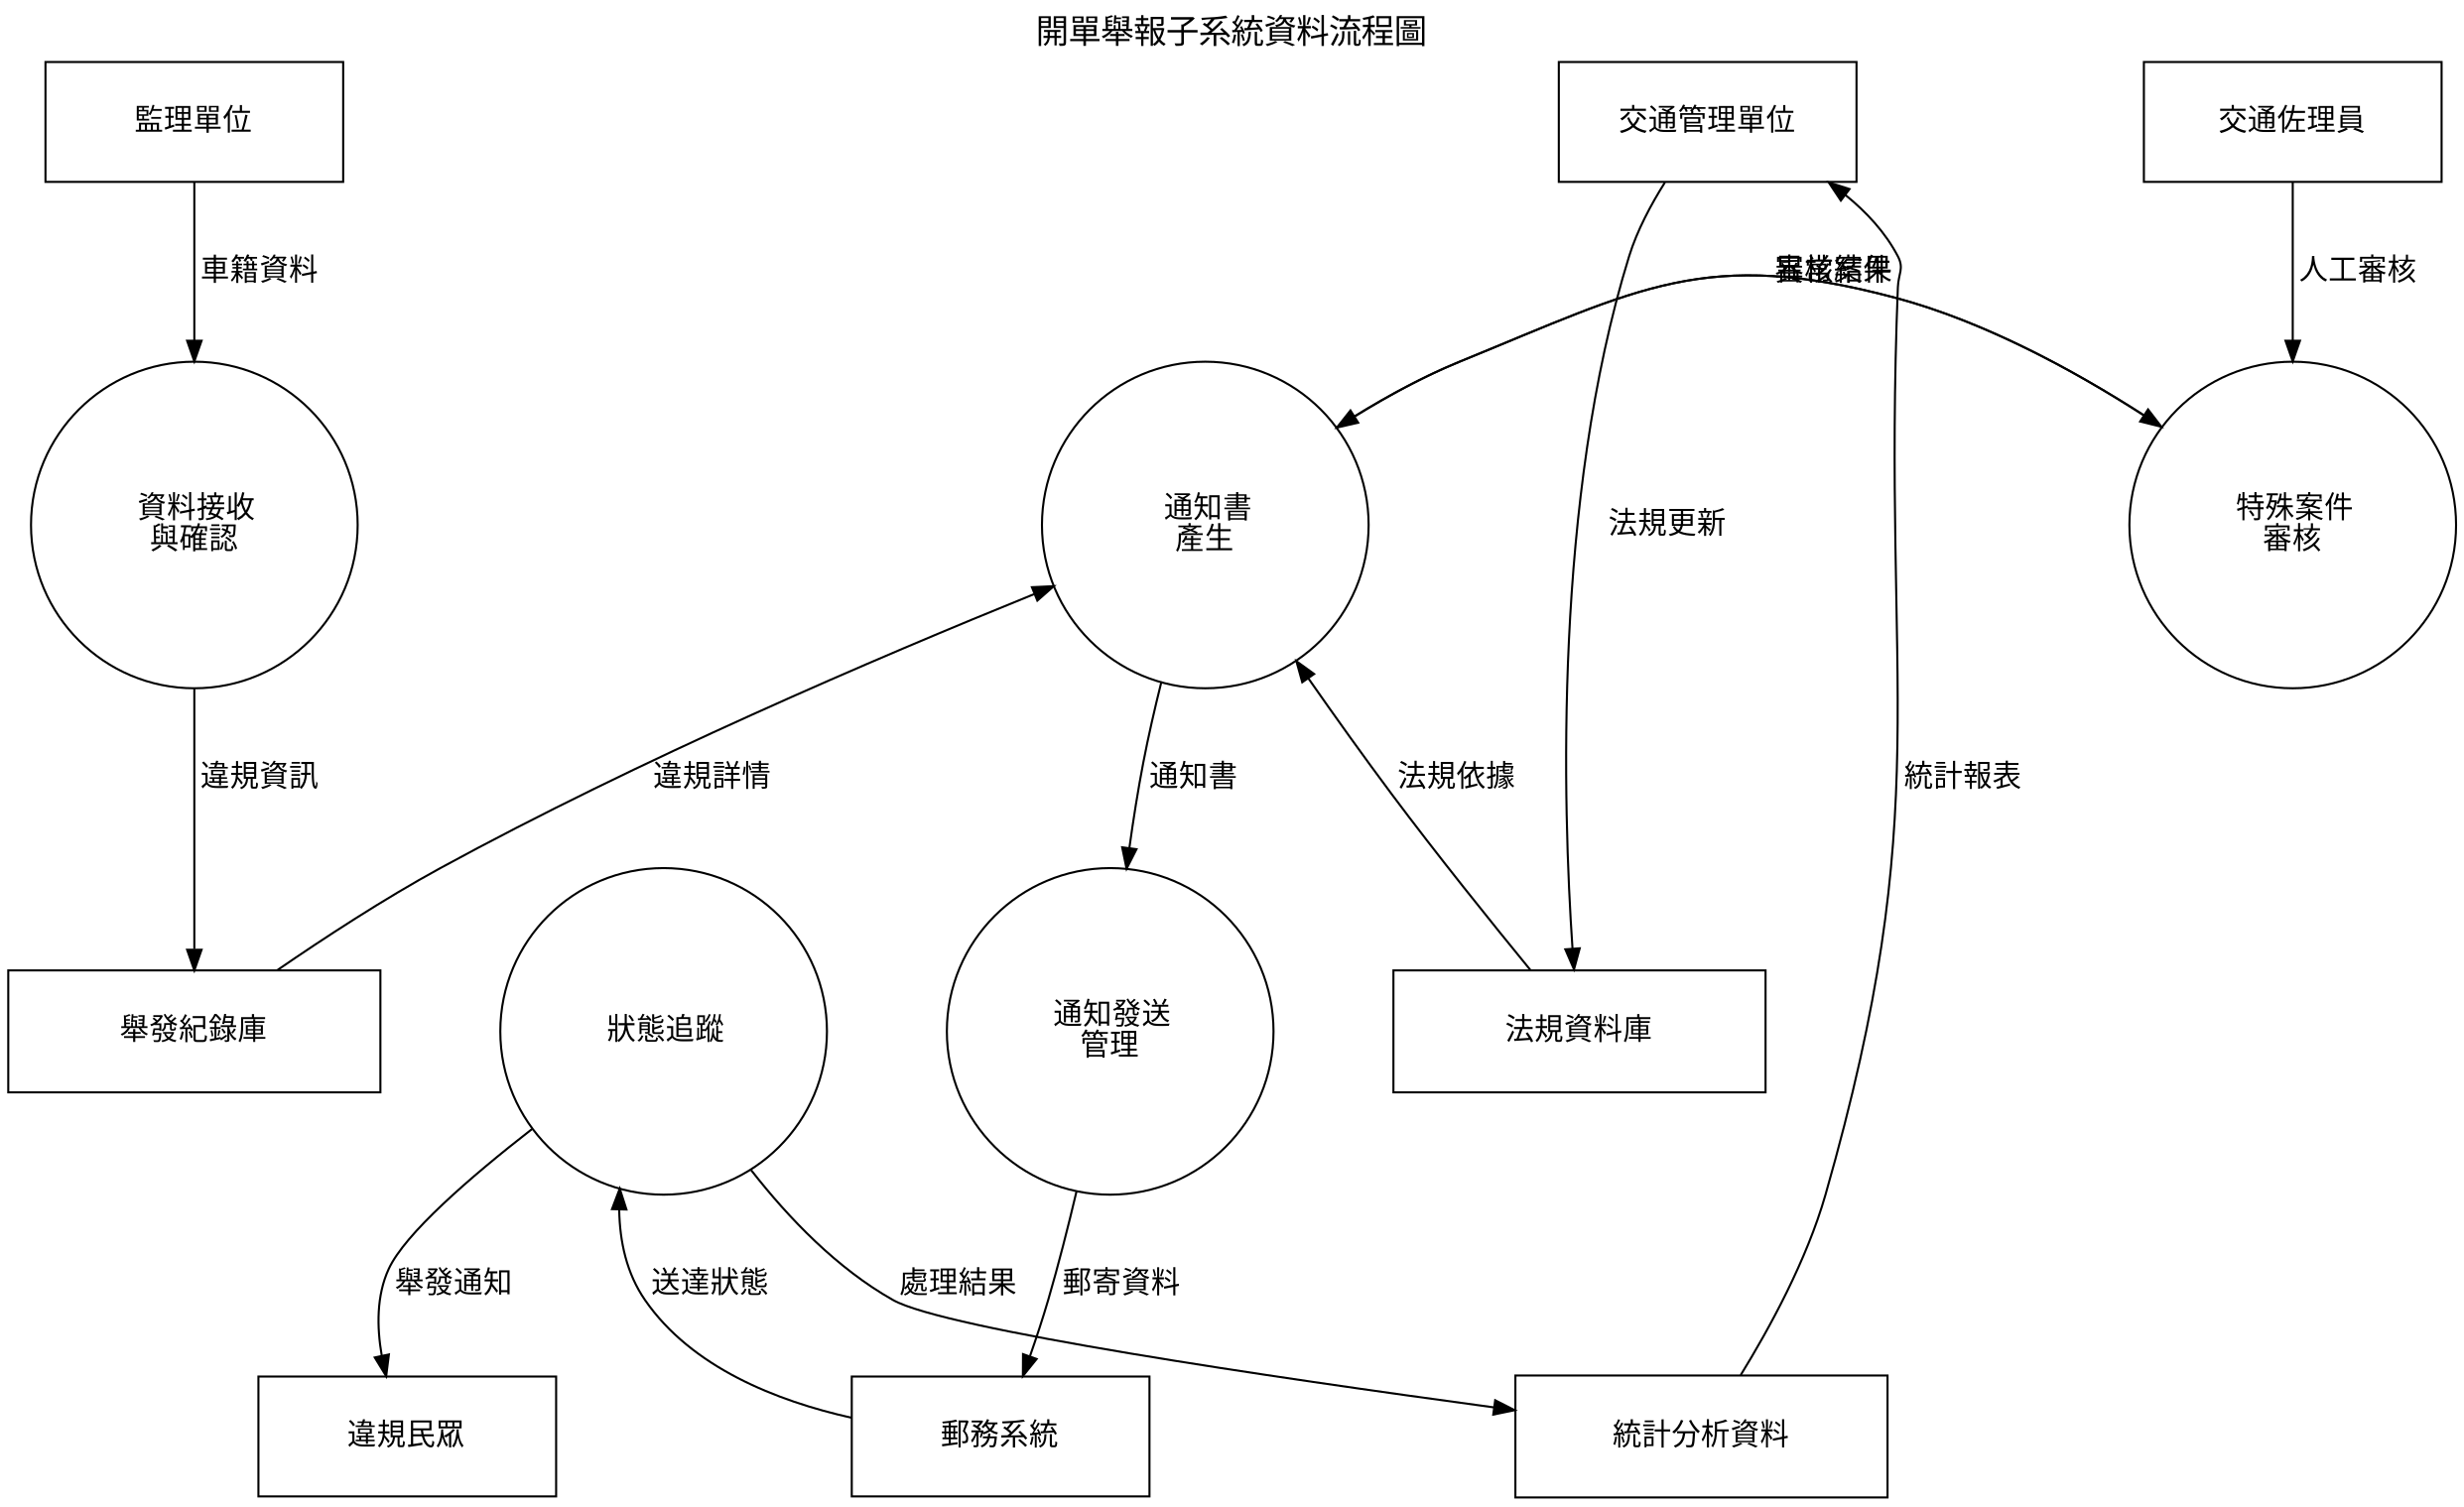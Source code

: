 digraph Opening_Report_System {
   // 圖表設定
   rankdir=TB;
   nodesep=0.8;
   ranksep=1.0;
   
   // 標題設定
   labelloc="t";
   label="開單舉報子系統資料流程圖\n";
   fontsize=16;
   fontname="Microsoft JhengHei";

   // 節點預設設定
   node [fontname="Microsoft JhengHei", margin=0.3];
   edge [fontname="Microsoft JhengHei"];

   // 外部實體 (矩形)
   node [shape=box, fixedsize=true, width=2, height=0.8];
   MONITOR [label="監理單位"];
   POST [label="郵務系統"]; 
   TRAFFIC [label="交通管理單位"];
   VIOLATOR [label="違規民眾"];
   OFFICER [label="交通佐理員"];

   // 處理程序 (圓形)
   node [shape=circle, fixedsize=true, width=2.2];
   P1 [label=" 資料接收\n與確認"];
   P2 [label=" 通知書\n產生"];
   P3 [label=" 特殊案件\n審核"];
   P4 [label=" 通知發送\n管理"];
   P5 [label=" 狀態追蹤"];

   // 資料儲存 (開放式矩形)
   node [shape=record, fixedsize=false, width=2.5];
   DS1 [label="舉發紀錄庫"];
   DS2 [label="法規資料庫"];
   DS3 [label="統計分析資料"];

   // 資料流向
   MONITOR -> P1 [label=" 車籍資料"];
   P1 -> DS1 [label=" 違規資訊"];
   TRAFFIC -> DS2 [label=" 法規更新"];
   DS2 -> P2 [label=" 法規依據"];
   DS1 -> P2 [label=" 違規詳情"];
   P2 -> P3 [label=" 異常案件"];
   OFFICER -> P3 [label=" 人工審核"];
   P3 -> P2 [label=" 審核結果"];
   P2 -> P4 [label=" 通知書"];
   P4 -> POST [label=" 郵寄資料"];
   POST -> P5 [label=" 送達狀態"];
   P5 -> DS3 [label=" 處理結果"];
   P5 -> VIOLATOR [label=" 舉發通知"];
   DS3 -> TRAFFIC [label=" 統計報表"];

   // 排版調整
   {rank=same; MONITOR TRAFFIC}
   {rank=same; P1 P2 P3}
   {rank=same; DS1 DS2}
   {rank=same; P4 P5}
   {rank=same; POST VIOLATOR}
}